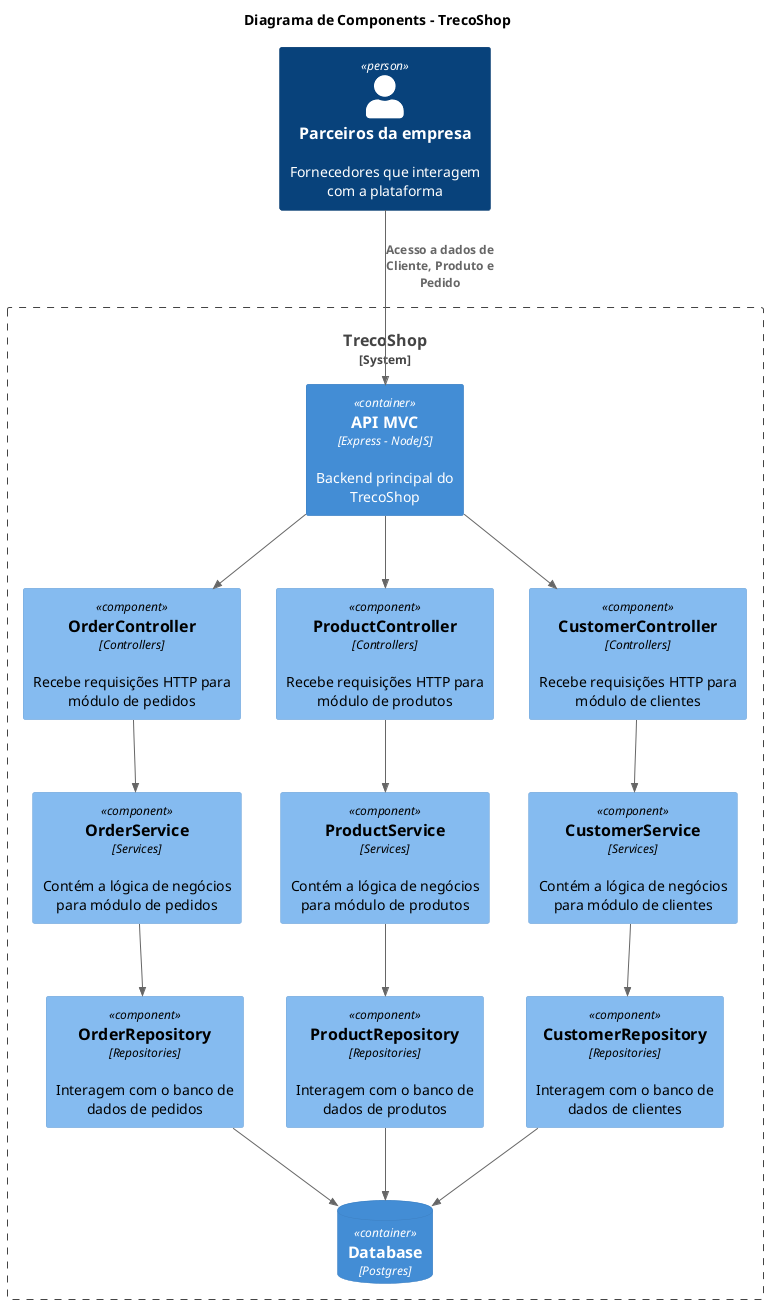 @startuml C4_Component
!include <C4/C4_Component>

title Diagrama de Components - TrecoShop


Person(Partners, "Parceiros da empresa", "Fornecedores que interagem com a plataforma")

System_Boundary(TrecoShop, "TrecoShop") {
  Container(API, "API MVC", "Express - NodeJS", "Backend principal do TrecoShop")
  ContainerDb(Database, "Database", "Postgres")

  Component(OrderController, "OrderController", "Controllers", "Recebe requisições HTTP para módulo de pedidos")
  Component(OrderService, "OrderService", "Services", "Contém a lógica de negócios para módulo de pedidos")
  Component(OrderRepository, "OrderRepository", "Repositories", "Interagem com o banco de dados de pedidos")

  Component(ProductController, "ProductController", "Controllers", "Recebe requisições HTTP para módulo de produtos")
  Component(ProductService, "ProductService", "Services", "Contém a lógica de negócios para módulo de produtos")
  Component(ProductRepository, "ProductRepository", "Repositories", "Interagem com o banco de dados de produtos")

  Component(CustomerController, "CustomerController", "Controllers", "Recebe requisições HTTP para módulo de clientes")
  Component(CustomerService, "CustomerService", "Services", "Contém a lógica de negócios para módulo de clientes")
  Component(CustomerRepository, "CustomerRepository", "Repositories", "Interagem com o banco de dados de clientes")
}

Rel(Partners, API, "Acesso a dados de Cliente, Produto e Pedido")

Rel(API, OrderController, "")
Rel(OrderController, OrderService, "")
Rel(OrderService, OrderRepository, "")
Rel(OrderRepository, Database, "")

Rel(API, ProductController, "")
Rel(ProductController, ProductService, "")
Rel(ProductService, ProductRepository, "")
Rel(ProductRepository, Database, "")

Rel(API, CustomerController, "")
Rel(CustomerController, CustomerService, "")
Rel(CustomerService, CustomerRepository, "")
Rel(CustomerRepository, Database, "")

@enduml
